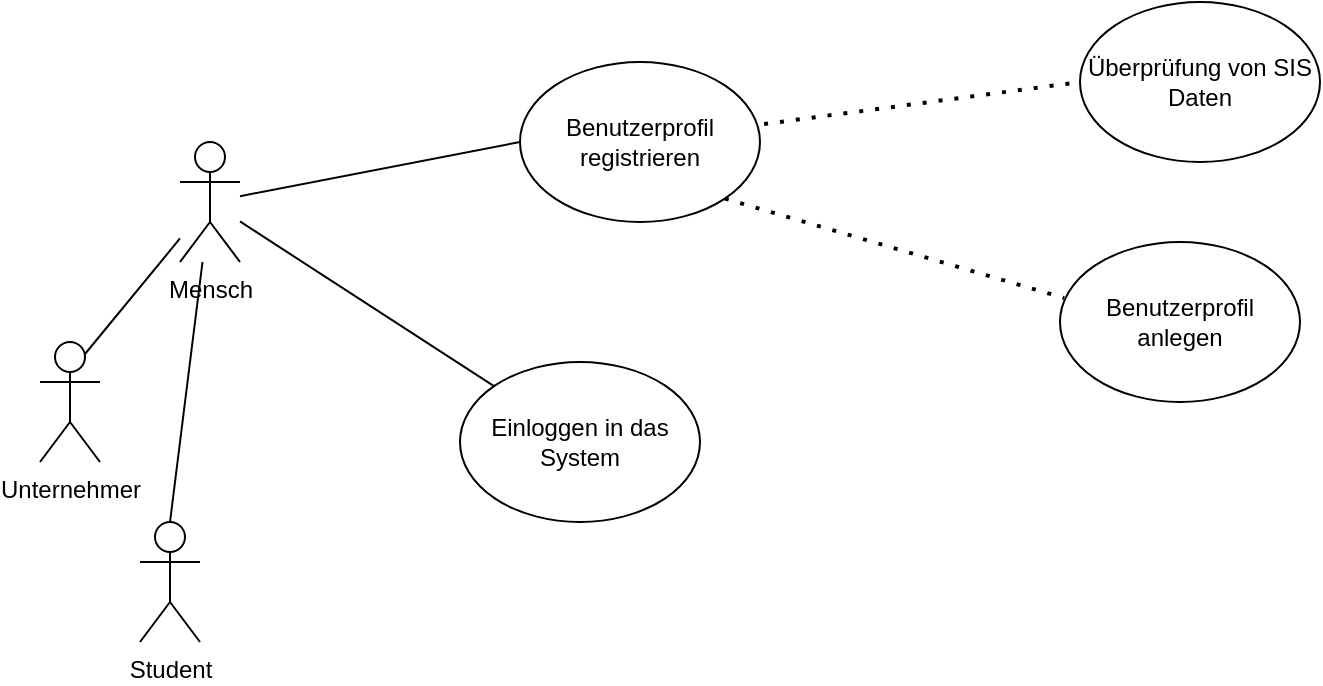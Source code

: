 <mxfile version="22.1.3" type="github">
  <diagram name="Seite-1" id="xbVqVgdGOFl9VlVDA56O">
    <mxGraphModel dx="838" dy="564" grid="1" gridSize="10" guides="1" tooltips="1" connect="1" arrows="1" fold="1" page="1" pageScale="1" pageWidth="827" pageHeight="1169" math="0" shadow="0">
      <root>
        <mxCell id="0" />
        <mxCell id="1" parent="0" />
        <mxCell id="runO1mr6xBuXYixtDFgl-1" value="Student" style="shape=umlActor;verticalLabelPosition=bottom;verticalAlign=top;html=1;outlineConnect=0;" vertex="1" parent="1">
          <mxGeometry x="70" y="330" width="30" height="60" as="geometry" />
        </mxCell>
        <mxCell id="runO1mr6xBuXYixtDFgl-2" value="Mensch" style="shape=umlActor;verticalLabelPosition=bottom;verticalAlign=top;html=1;outlineConnect=0;" vertex="1" parent="1">
          <mxGeometry x="90" y="140" width="30" height="60" as="geometry" />
        </mxCell>
        <mxCell id="runO1mr6xBuXYixtDFgl-3" value="Unternehmer" style="shape=umlActor;verticalLabelPosition=bottom;verticalAlign=top;html=1;outlineConnect=0;" vertex="1" parent="1">
          <mxGeometry x="20" y="240" width="30" height="60" as="geometry" />
        </mxCell>
        <mxCell id="runO1mr6xBuXYixtDFgl-4" value="" style="endArrow=none;html=1;rounded=0;exitX=0.75;exitY=0.1;exitDx=0;exitDy=0;exitPerimeter=0;" edge="1" parent="1" source="runO1mr6xBuXYixtDFgl-3" target="runO1mr6xBuXYixtDFgl-2">
          <mxGeometry width="50" height="50" relative="1" as="geometry">
            <mxPoint x="390" y="320" as="sourcePoint" />
            <mxPoint x="440" y="270" as="targetPoint" />
          </mxGeometry>
        </mxCell>
        <mxCell id="runO1mr6xBuXYixtDFgl-5" value="" style="endArrow=none;html=1;rounded=0;exitX=0.5;exitY=0;exitDx=0;exitDy=0;exitPerimeter=0;" edge="1" parent="1" source="runO1mr6xBuXYixtDFgl-1" target="runO1mr6xBuXYixtDFgl-2">
          <mxGeometry width="50" height="50" relative="1" as="geometry">
            <mxPoint x="390" y="320" as="sourcePoint" />
            <mxPoint x="440" y="270" as="targetPoint" />
          </mxGeometry>
        </mxCell>
        <mxCell id="runO1mr6xBuXYixtDFgl-6" value="Benutzerprofil registrieren" style="ellipse;whiteSpace=wrap;html=1;" vertex="1" parent="1">
          <mxGeometry x="260" y="100" width="120" height="80" as="geometry" />
        </mxCell>
        <mxCell id="runO1mr6xBuXYixtDFgl-7" value="" style="endArrow=none;html=1;rounded=0;entryX=0;entryY=0.5;entryDx=0;entryDy=0;" edge="1" parent="1" source="runO1mr6xBuXYixtDFgl-2" target="runO1mr6xBuXYixtDFgl-6">
          <mxGeometry width="50" height="50" relative="1" as="geometry">
            <mxPoint x="390" y="320" as="sourcePoint" />
            <mxPoint x="440" y="270" as="targetPoint" />
          </mxGeometry>
        </mxCell>
        <mxCell id="runO1mr6xBuXYixtDFgl-8" value="Überprüfung von SIS Daten" style="ellipse;whiteSpace=wrap;html=1;" vertex="1" parent="1">
          <mxGeometry x="540" y="70" width="120" height="80" as="geometry" />
        </mxCell>
        <mxCell id="runO1mr6xBuXYixtDFgl-9" value="" style="endArrow=none;dashed=1;html=1;dashPattern=1 3;strokeWidth=2;rounded=0;entryX=0;entryY=0.5;entryDx=0;entryDy=0;exitX=1.017;exitY=0.388;exitDx=0;exitDy=0;exitPerimeter=0;" edge="1" parent="1" source="runO1mr6xBuXYixtDFgl-6" target="runO1mr6xBuXYixtDFgl-8">
          <mxGeometry width="50" height="50" relative="1" as="geometry">
            <mxPoint x="360" y="280" as="sourcePoint" />
            <mxPoint x="410" y="230" as="targetPoint" />
          </mxGeometry>
        </mxCell>
        <mxCell id="runO1mr6xBuXYixtDFgl-10" value="Benutzerprofil anlegen" style="ellipse;whiteSpace=wrap;html=1;" vertex="1" parent="1">
          <mxGeometry x="530" y="190" width="120" height="80" as="geometry" />
        </mxCell>
        <mxCell id="runO1mr6xBuXYixtDFgl-11" value="" style="endArrow=none;dashed=1;html=1;dashPattern=1 3;strokeWidth=2;rounded=0;exitX=1;exitY=1;exitDx=0;exitDy=0;entryX=0.017;entryY=0.35;entryDx=0;entryDy=0;entryPerimeter=0;" edge="1" parent="1" source="runO1mr6xBuXYixtDFgl-6" target="runO1mr6xBuXYixtDFgl-10">
          <mxGeometry width="50" height="50" relative="1" as="geometry">
            <mxPoint x="360" y="280" as="sourcePoint" />
            <mxPoint x="410" y="230" as="targetPoint" />
          </mxGeometry>
        </mxCell>
        <mxCell id="runO1mr6xBuXYixtDFgl-12" value="Einloggen in das System" style="ellipse;whiteSpace=wrap;html=1;" vertex="1" parent="1">
          <mxGeometry x="230" y="250" width="120" height="80" as="geometry" />
        </mxCell>
        <mxCell id="runO1mr6xBuXYixtDFgl-13" value="" style="endArrow=none;html=1;rounded=0;" edge="1" parent="1" source="runO1mr6xBuXYixtDFgl-2" target="runO1mr6xBuXYixtDFgl-12">
          <mxGeometry width="50" height="50" relative="1" as="geometry">
            <mxPoint x="360" y="280" as="sourcePoint" />
            <mxPoint x="410" y="230" as="targetPoint" />
          </mxGeometry>
        </mxCell>
      </root>
    </mxGraphModel>
  </diagram>
</mxfile>
